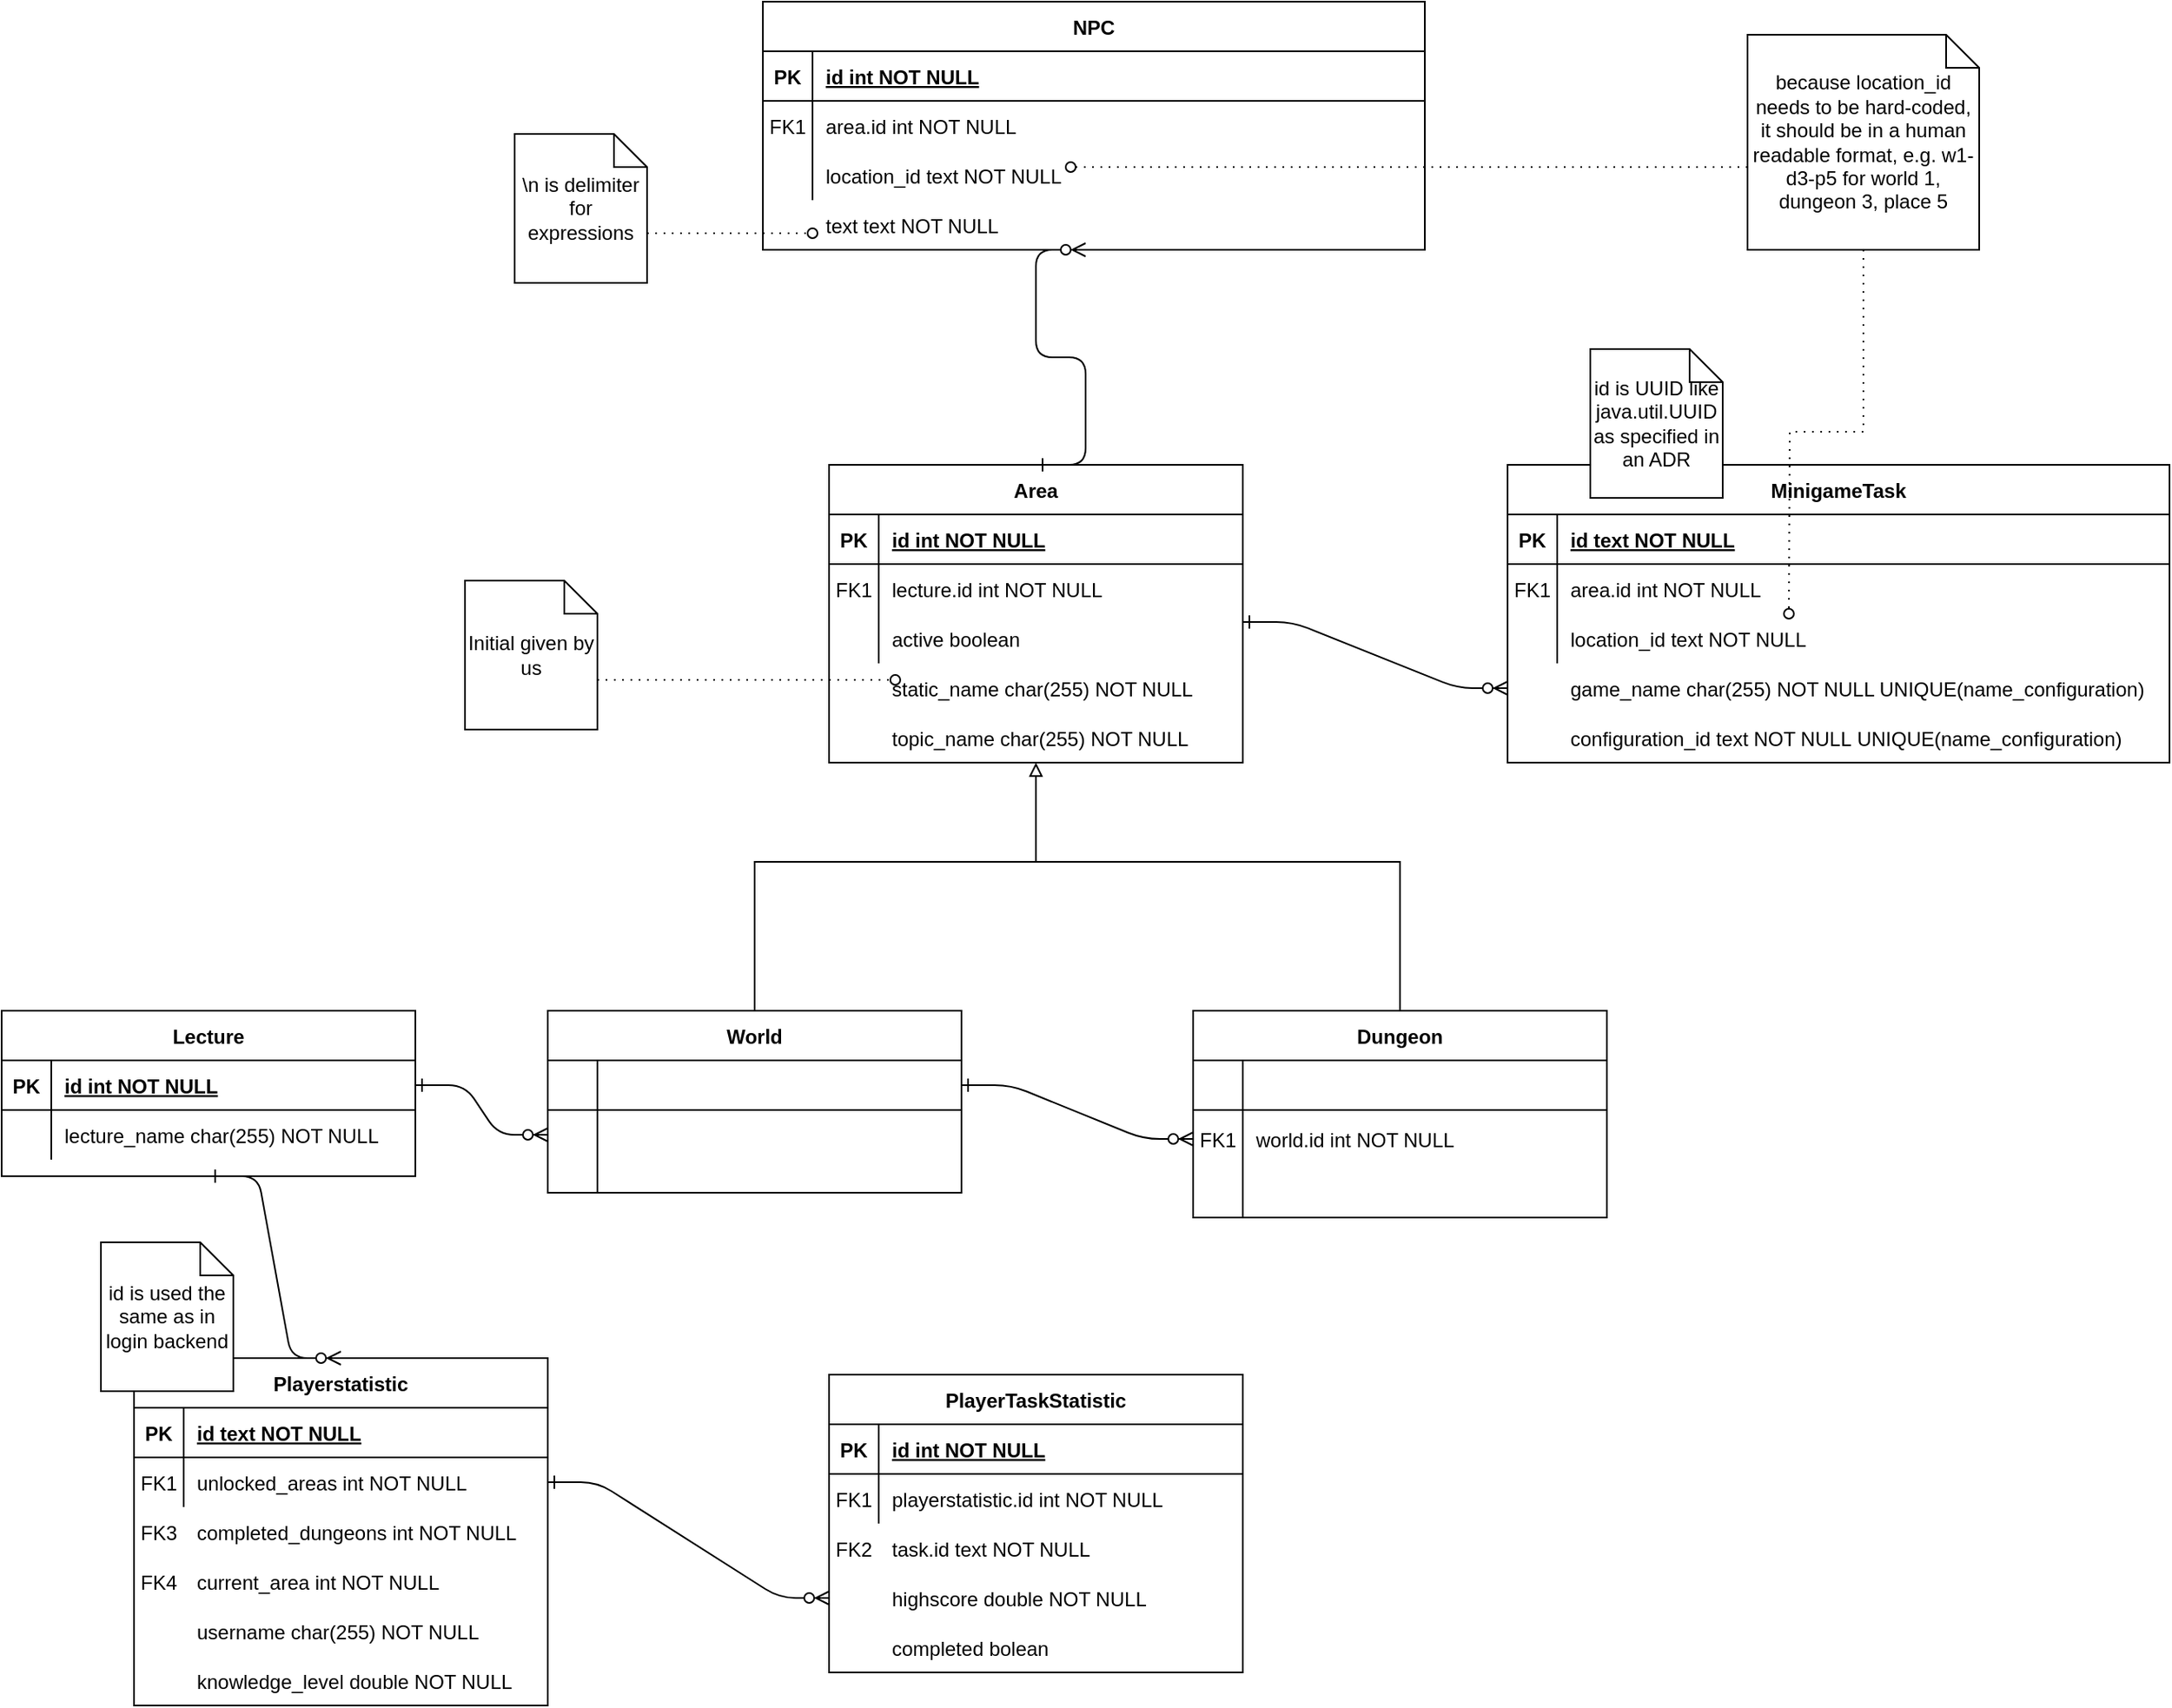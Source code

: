 <mxfile version="15.4.0" type="device"><diagram id="R2lEEEUBdFMjLlhIrx00" name="Page-1"><mxGraphModel dx="1586" dy="3296" grid="1" gridSize="10" guides="1" tooltips="1" connect="1" arrows="1" fold="1" page="1" pageScale="1" pageWidth="1654" pageHeight="2336" math="0" shadow="0" extFonts="Permanent Marker^https://fonts.googleapis.com/css?family=Permanent+Marker"><root><mxCell id="0"/><mxCell id="1" parent="0"/><mxCell id="C-vyLk0tnHw3VtMMgP7b-1" value="" style="edgeStyle=entityRelationEdgeStyle;endArrow=ERzeroToMany;startArrow=ERone;endFill=1;startFill=0;" parent="1" source="C-vyLk0tnHw3VtMMgP7b-24" target="C-vyLk0tnHw3VtMMgP7b-6" edge="1"><mxGeometry width="100" height="100" relative="1" as="geometry"><mxPoint x="340" y="720" as="sourcePoint"/><mxPoint x="440" y="620" as="targetPoint"/></mxGeometry></mxCell><mxCell id="C-vyLk0tnHw3VtMMgP7b-12" value="" style="edgeStyle=entityRelationEdgeStyle;endArrow=ERzeroToMany;startArrow=ERone;endFill=1;startFill=0;" parent="1" source="C-vyLk0tnHw3VtMMgP7b-3" target="C-vyLk0tnHw3VtMMgP7b-17" edge="1"><mxGeometry width="100" height="100" relative="1" as="geometry"><mxPoint x="400" y="180" as="sourcePoint"/><mxPoint x="460" y="205" as="targetPoint"/></mxGeometry></mxCell><mxCell id="C-vyLk0tnHw3VtMMgP7b-2" value="World" style="shape=table;startSize=30;container=1;collapsible=1;childLayout=tableLayout;fixedRows=1;rowLines=0;fontStyle=1;align=center;resizeLast=1;" parent="1" vertex="1"><mxGeometry x="450" y="120" width="250" height="110" as="geometry"/></mxCell><mxCell id="C-vyLk0tnHw3VtMMgP7b-3" value="" style="shape=partialRectangle;collapsible=0;dropTarget=0;pointerEvents=0;fillColor=none;points=[[0,0.5],[1,0.5]];portConstraint=eastwest;top=0;left=0;right=0;bottom=1;" parent="C-vyLk0tnHw3VtMMgP7b-2" vertex="1"><mxGeometry y="30" width="250" height="30" as="geometry"/></mxCell><mxCell id="C-vyLk0tnHw3VtMMgP7b-4" value="" style="shape=partialRectangle;overflow=hidden;connectable=0;fillColor=none;top=0;left=0;bottom=0;right=0;fontStyle=1;" parent="C-vyLk0tnHw3VtMMgP7b-3" vertex="1"><mxGeometry width="30" height="30" as="geometry"><mxRectangle width="30" height="30" as="alternateBounds"/></mxGeometry></mxCell><mxCell id="C-vyLk0tnHw3VtMMgP7b-5" value="" style="shape=partialRectangle;overflow=hidden;connectable=0;fillColor=none;top=0;left=0;bottom=0;right=0;align=left;spacingLeft=6;fontStyle=5;" parent="C-vyLk0tnHw3VtMMgP7b-3" vertex="1"><mxGeometry x="30" width="220" height="30" as="geometry"><mxRectangle width="220" height="30" as="alternateBounds"/></mxGeometry></mxCell><mxCell id="C-vyLk0tnHw3VtMMgP7b-6" value="" style="shape=partialRectangle;collapsible=0;dropTarget=0;pointerEvents=0;fillColor=none;points=[[0,0.5],[1,0.5]];portConstraint=eastwest;top=0;left=0;right=0;bottom=0;" parent="C-vyLk0tnHw3VtMMgP7b-2" vertex="1"><mxGeometry y="60" width="250" height="30" as="geometry"/></mxCell><mxCell id="C-vyLk0tnHw3VtMMgP7b-7" value="" style="shape=partialRectangle;overflow=hidden;connectable=0;fillColor=none;top=0;left=0;bottom=0;right=0;" parent="C-vyLk0tnHw3VtMMgP7b-6" vertex="1"><mxGeometry width="30" height="30" as="geometry"><mxRectangle width="30" height="30" as="alternateBounds"/></mxGeometry></mxCell><mxCell id="C-vyLk0tnHw3VtMMgP7b-8" value="" style="shape=partialRectangle;overflow=hidden;connectable=0;fillColor=none;top=0;left=0;bottom=0;right=0;align=left;spacingLeft=6;" parent="C-vyLk0tnHw3VtMMgP7b-6" vertex="1"><mxGeometry x="30" width="220" height="30" as="geometry"><mxRectangle width="220" height="30" as="alternateBounds"/></mxGeometry></mxCell><mxCell id="C-vyLk0tnHw3VtMMgP7b-9" value="" style="shape=partialRectangle;collapsible=0;dropTarget=0;pointerEvents=0;fillColor=none;points=[[0,0.5],[1,0.5]];portConstraint=eastwest;top=0;left=0;right=0;bottom=0;" parent="C-vyLk0tnHw3VtMMgP7b-2" vertex="1"><mxGeometry y="90" width="250" height="20" as="geometry"/></mxCell><mxCell id="C-vyLk0tnHw3VtMMgP7b-10" value="" style="shape=partialRectangle;overflow=hidden;connectable=0;fillColor=none;top=0;left=0;bottom=0;right=0;" parent="C-vyLk0tnHw3VtMMgP7b-9" vertex="1"><mxGeometry width="30" height="20" as="geometry"><mxRectangle width="30" height="20" as="alternateBounds"/></mxGeometry></mxCell><mxCell id="C-vyLk0tnHw3VtMMgP7b-11" value="" style="shape=partialRectangle;overflow=hidden;connectable=0;fillColor=none;top=0;left=0;bottom=0;right=0;align=left;spacingLeft=6;" parent="C-vyLk0tnHw3VtMMgP7b-9" vertex="1"><mxGeometry x="30" width="220" height="20" as="geometry"><mxRectangle width="220" height="20" as="alternateBounds"/></mxGeometry></mxCell><mxCell id="pqwRRfVXFk72cHDk8eGs-54" style="edgeStyle=orthogonalEdgeStyle;rounded=0;orthogonalLoop=1;jettySize=auto;html=1;startArrow=none;startFill=0;endArrow=none;endFill=0;" parent="1" source="C-vyLk0tnHw3VtMMgP7b-13" edge="1"><mxGeometry relative="1" as="geometry"><mxPoint x="740" y="30" as="targetPoint"/><Array as="points"><mxPoint x="965" y="30"/></Array></mxGeometry></mxCell><mxCell id="C-vyLk0tnHw3VtMMgP7b-13" value="Dungeon" style="shape=table;startSize=30;container=1;collapsible=1;childLayout=tableLayout;fixedRows=1;rowLines=0;fontStyle=1;align=center;resizeLast=1;" parent="1" vertex="1"><mxGeometry x="840" y="120" width="250" height="125" as="geometry"/></mxCell><mxCell id="C-vyLk0tnHw3VtMMgP7b-14" value="" style="shape=partialRectangle;collapsible=0;dropTarget=0;pointerEvents=0;fillColor=none;points=[[0,0.5],[1,0.5]];portConstraint=eastwest;top=0;left=0;right=0;bottom=1;" parent="C-vyLk0tnHw3VtMMgP7b-13" vertex="1"><mxGeometry y="30" width="250" height="30" as="geometry"/></mxCell><mxCell id="C-vyLk0tnHw3VtMMgP7b-15" value="" style="shape=partialRectangle;overflow=hidden;connectable=0;fillColor=none;top=0;left=0;bottom=0;right=0;fontStyle=1;" parent="C-vyLk0tnHw3VtMMgP7b-14" vertex="1"><mxGeometry width="30" height="30" as="geometry"><mxRectangle width="30" height="30" as="alternateBounds"/></mxGeometry></mxCell><mxCell id="C-vyLk0tnHw3VtMMgP7b-16" value="" style="shape=partialRectangle;overflow=hidden;connectable=0;fillColor=none;top=0;left=0;bottom=0;right=0;align=left;spacingLeft=6;fontStyle=5;" parent="C-vyLk0tnHw3VtMMgP7b-14" vertex="1"><mxGeometry x="30" width="220" height="30" as="geometry"><mxRectangle width="220" height="30" as="alternateBounds"/></mxGeometry></mxCell><mxCell id="C-vyLk0tnHw3VtMMgP7b-17" value="" style="shape=partialRectangle;collapsible=0;dropTarget=0;pointerEvents=0;fillColor=none;points=[[0,0.5],[1,0.5]];portConstraint=eastwest;top=0;left=0;right=0;bottom=0;" parent="C-vyLk0tnHw3VtMMgP7b-13" vertex="1"><mxGeometry y="60" width="250" height="35" as="geometry"/></mxCell><mxCell id="C-vyLk0tnHw3VtMMgP7b-18" value="FK1" style="shape=partialRectangle;overflow=hidden;connectable=0;fillColor=none;top=0;left=0;bottom=0;right=0;" parent="C-vyLk0tnHw3VtMMgP7b-17" vertex="1"><mxGeometry width="30" height="35" as="geometry"><mxRectangle width="30" height="35" as="alternateBounds"/></mxGeometry></mxCell><mxCell id="C-vyLk0tnHw3VtMMgP7b-19" value="world.id int NOT NULL" style="shape=partialRectangle;overflow=hidden;connectable=0;fillColor=none;top=0;left=0;bottom=0;right=0;align=left;spacingLeft=6;" parent="C-vyLk0tnHw3VtMMgP7b-17" vertex="1"><mxGeometry x="30" width="220" height="35" as="geometry"><mxRectangle width="220" height="35" as="alternateBounds"/></mxGeometry></mxCell><mxCell id="C-vyLk0tnHw3VtMMgP7b-20" value="" style="shape=partialRectangle;collapsible=0;dropTarget=0;pointerEvents=0;fillColor=none;points=[[0,0.5],[1,0.5]];portConstraint=eastwest;top=0;left=0;right=0;bottom=0;" parent="C-vyLk0tnHw3VtMMgP7b-13" vertex="1"><mxGeometry y="95" width="250" height="30" as="geometry"/></mxCell><mxCell id="C-vyLk0tnHw3VtMMgP7b-21" value="" style="shape=partialRectangle;overflow=hidden;connectable=0;fillColor=none;top=0;left=0;bottom=0;right=0;" parent="C-vyLk0tnHw3VtMMgP7b-20" vertex="1"><mxGeometry width="30" height="30" as="geometry"><mxRectangle width="30" height="30" as="alternateBounds"/></mxGeometry></mxCell><mxCell id="C-vyLk0tnHw3VtMMgP7b-22" value="" style="shape=partialRectangle;overflow=hidden;connectable=0;fillColor=none;top=0;left=0;bottom=0;right=0;align=left;spacingLeft=6;" parent="C-vyLk0tnHw3VtMMgP7b-20" vertex="1"><mxGeometry x="30" width="220" height="30" as="geometry"><mxRectangle width="220" height="30" as="alternateBounds"/></mxGeometry></mxCell><mxCell id="C-vyLk0tnHw3VtMMgP7b-23" value="Lecture" style="shape=table;startSize=30;container=1;collapsible=1;childLayout=tableLayout;fixedRows=1;rowLines=0;fontStyle=1;align=center;resizeLast=1;" parent="1" vertex="1"><mxGeometry x="120" y="120" width="250" height="100" as="geometry"/></mxCell><mxCell id="C-vyLk0tnHw3VtMMgP7b-24" value="" style="shape=partialRectangle;collapsible=0;dropTarget=0;pointerEvents=0;fillColor=none;points=[[0,0.5],[1,0.5]];portConstraint=eastwest;top=0;left=0;right=0;bottom=1;" parent="C-vyLk0tnHw3VtMMgP7b-23" vertex="1"><mxGeometry y="30" width="250" height="30" as="geometry"/></mxCell><mxCell id="C-vyLk0tnHw3VtMMgP7b-25" value="PK" style="shape=partialRectangle;overflow=hidden;connectable=0;fillColor=none;top=0;left=0;bottom=0;right=0;fontStyle=1;" parent="C-vyLk0tnHw3VtMMgP7b-24" vertex="1"><mxGeometry width="30" height="30" as="geometry"/></mxCell><mxCell id="C-vyLk0tnHw3VtMMgP7b-26" value="id int NOT NULL " style="shape=partialRectangle;overflow=hidden;connectable=0;fillColor=none;top=0;left=0;bottom=0;right=0;align=left;spacingLeft=6;fontStyle=5;" parent="C-vyLk0tnHw3VtMMgP7b-24" vertex="1"><mxGeometry x="30" width="220" height="30" as="geometry"/></mxCell><mxCell id="C-vyLk0tnHw3VtMMgP7b-27" value="" style="shape=partialRectangle;collapsible=0;dropTarget=0;pointerEvents=0;fillColor=none;points=[[0,0.5],[1,0.5]];portConstraint=eastwest;top=0;left=0;right=0;bottom=0;" parent="C-vyLk0tnHw3VtMMgP7b-23" vertex="1"><mxGeometry y="60" width="250" height="30" as="geometry"/></mxCell><mxCell id="C-vyLk0tnHw3VtMMgP7b-28" value="" style="shape=partialRectangle;overflow=hidden;connectable=0;fillColor=none;top=0;left=0;bottom=0;right=0;" parent="C-vyLk0tnHw3VtMMgP7b-27" vertex="1"><mxGeometry width="30" height="30" as="geometry"/></mxCell><mxCell id="C-vyLk0tnHw3VtMMgP7b-29" value="lecture_name char(255) NOT NULL" style="shape=partialRectangle;overflow=hidden;connectable=0;fillColor=none;top=0;left=0;bottom=0;right=0;align=left;spacingLeft=6;" parent="C-vyLk0tnHw3VtMMgP7b-27" vertex="1"><mxGeometry x="30" width="220" height="30" as="geometry"/></mxCell><mxCell id="pqwRRfVXFk72cHDk8eGs-65" style="edgeStyle=orthogonalEdgeStyle;rounded=0;orthogonalLoop=1;jettySize=auto;html=1;startArrow=none;startFill=0;endArrow=oval;endFill=0;dashed=1;dashPattern=1 4;" parent="1" source="pqwRRfVXFk72cHDk8eGs-3" edge="1"><mxGeometry relative="1" as="geometry"><mxPoint x="660" y="-80" as="targetPoint"/><Array as="points"><mxPoint x="530" y="-80"/><mxPoint x="530" y="-80"/></Array></mxGeometry></mxCell><mxCell id="pqwRRfVXFk72cHDk8eGs-3" value="Initial given by us" style="shape=note;size=20;whiteSpace=wrap;html=1;" parent="1" vertex="1"><mxGeometry x="400" y="-140" width="80" height="90" as="geometry"/></mxCell><mxCell id="pqwRRfVXFk72cHDk8eGs-53" style="edgeStyle=orthogonalEdgeStyle;rounded=0;orthogonalLoop=1;jettySize=auto;html=1;entryX=0.5;entryY=0;entryDx=0;entryDy=0;endArrow=none;endFill=0;startArrow=block;startFill=0;" parent="1" source="pqwRRfVXFk72cHDk8eGs-41" target="C-vyLk0tnHw3VtMMgP7b-2" edge="1"><mxGeometry relative="1" as="geometry"><Array as="points"><mxPoint x="745" y="30"/><mxPoint x="575" y="30"/></Array></mxGeometry></mxCell><mxCell id="pqwRRfVXFk72cHDk8eGs-41" value="Area" style="shape=table;startSize=30;container=1;collapsible=1;childLayout=tableLayout;fixedRows=1;rowLines=0;fontStyle=1;align=center;resizeLast=1;" parent="1" vertex="1"><mxGeometry x="620" y="-210" width="250" height="180" as="geometry"/></mxCell><mxCell id="pqwRRfVXFk72cHDk8eGs-42" value="" style="shape=partialRectangle;collapsible=0;dropTarget=0;pointerEvents=0;fillColor=none;points=[[0,0.5],[1,0.5]];portConstraint=eastwest;top=0;left=0;right=0;bottom=1;" parent="pqwRRfVXFk72cHDk8eGs-41" vertex="1"><mxGeometry y="30" width="250" height="30" as="geometry"/></mxCell><mxCell id="pqwRRfVXFk72cHDk8eGs-43" value="PK" style="shape=partialRectangle;overflow=hidden;connectable=0;fillColor=none;top=0;left=0;bottom=0;right=0;fontStyle=1;" parent="pqwRRfVXFk72cHDk8eGs-42" vertex="1"><mxGeometry width="30" height="30" as="geometry"><mxRectangle width="30" height="30" as="alternateBounds"/></mxGeometry></mxCell><mxCell id="pqwRRfVXFk72cHDk8eGs-44" value="id int NOT NULL " style="shape=partialRectangle;overflow=hidden;connectable=0;fillColor=none;top=0;left=0;bottom=0;right=0;align=left;spacingLeft=6;fontStyle=5;" parent="pqwRRfVXFk72cHDk8eGs-42" vertex="1"><mxGeometry x="30" width="220" height="30" as="geometry"><mxRectangle width="220" height="30" as="alternateBounds"/></mxGeometry></mxCell><mxCell id="pqwRRfVXFk72cHDk8eGs-45" value="" style="shape=partialRectangle;collapsible=0;dropTarget=0;pointerEvents=0;fillColor=none;points=[[0,0.5],[1,0.5]];portConstraint=eastwest;top=0;left=0;right=0;bottom=0;" parent="pqwRRfVXFk72cHDk8eGs-41" vertex="1"><mxGeometry y="60" width="250" height="30" as="geometry"/></mxCell><mxCell id="pqwRRfVXFk72cHDk8eGs-46" value="FK1" style="shape=partialRectangle;overflow=hidden;connectable=0;fillColor=none;top=0;left=0;bottom=0;right=0;" parent="pqwRRfVXFk72cHDk8eGs-45" vertex="1"><mxGeometry width="30" height="30" as="geometry"><mxRectangle width="30" height="30" as="alternateBounds"/></mxGeometry></mxCell><mxCell id="pqwRRfVXFk72cHDk8eGs-47" value="lecture.id int NOT NULL" style="shape=partialRectangle;overflow=hidden;connectable=0;fillColor=none;top=0;left=0;bottom=0;right=0;align=left;spacingLeft=6;" parent="pqwRRfVXFk72cHDk8eGs-45" vertex="1"><mxGeometry x="30" width="220" height="30" as="geometry"><mxRectangle width="220" height="30" as="alternateBounds"/></mxGeometry></mxCell><mxCell id="pqwRRfVXFk72cHDk8eGs-48" value="" style="shape=partialRectangle;collapsible=0;dropTarget=0;pointerEvents=0;fillColor=none;points=[[0,0.5],[1,0.5]];portConstraint=eastwest;top=0;left=0;right=0;bottom=0;" parent="pqwRRfVXFk72cHDk8eGs-41" vertex="1"><mxGeometry y="90" width="250" height="30" as="geometry"/></mxCell><mxCell id="pqwRRfVXFk72cHDk8eGs-49" value="" style="shape=partialRectangle;overflow=hidden;connectable=0;fillColor=none;top=0;left=0;bottom=0;right=0;" parent="pqwRRfVXFk72cHDk8eGs-48" vertex="1"><mxGeometry width="30" height="30" as="geometry"><mxRectangle width="30" height="30" as="alternateBounds"/></mxGeometry></mxCell><mxCell id="pqwRRfVXFk72cHDk8eGs-50" value="active boolean" style="shape=partialRectangle;overflow=hidden;connectable=0;fillColor=none;top=0;left=0;bottom=0;right=0;align=left;spacingLeft=6;" parent="pqwRRfVXFk72cHDk8eGs-48" vertex="1"><mxGeometry x="30" width="220" height="30" as="geometry"><mxRectangle width="220" height="30" as="alternateBounds"/></mxGeometry></mxCell><mxCell id="pqwRRfVXFk72cHDk8eGs-51" value="static_name char(255) NOT NULL" style="shape=partialRectangle;overflow=hidden;connectable=0;fillColor=none;top=0;left=0;bottom=0;right=0;align=left;spacingLeft=6;" parent="1" vertex="1"><mxGeometry x="650" y="-90" width="220" height="30" as="geometry"/></mxCell><mxCell id="pqwRRfVXFk72cHDk8eGs-52" value="topic_name char(255) NOT NULL" style="shape=partialRectangle;overflow=hidden;connectable=0;fillColor=none;top=0;left=0;bottom=0;right=0;align=left;spacingLeft=6;" parent="1" vertex="1"><mxGeometry x="650" y="-60" width="220" height="30" as="geometry"/></mxCell><mxCell id="pqwRRfVXFk72cHDk8eGs-55" value="MinigameTask" style="shape=table;startSize=30;container=1;collapsible=1;childLayout=tableLayout;fixedRows=1;rowLines=0;fontStyle=1;align=center;resizeLast=1;" parent="1" vertex="1"><mxGeometry x="1030" y="-210" width="400" height="180" as="geometry"/></mxCell><mxCell id="pqwRRfVXFk72cHDk8eGs-56" value="" style="shape=partialRectangle;collapsible=0;dropTarget=0;pointerEvents=0;fillColor=none;points=[[0,0.5],[1,0.5]];portConstraint=eastwest;top=0;left=0;right=0;bottom=1;" parent="pqwRRfVXFk72cHDk8eGs-55" vertex="1"><mxGeometry y="30" width="400" height="30" as="geometry"/></mxCell><mxCell id="pqwRRfVXFk72cHDk8eGs-57" value="PK" style="shape=partialRectangle;overflow=hidden;connectable=0;fillColor=none;top=0;left=0;bottom=0;right=0;fontStyle=1;" parent="pqwRRfVXFk72cHDk8eGs-56" vertex="1"><mxGeometry width="30" height="30" as="geometry"><mxRectangle width="30" height="30" as="alternateBounds"/></mxGeometry></mxCell><mxCell id="pqwRRfVXFk72cHDk8eGs-58" value="id text NOT NULL " style="shape=partialRectangle;overflow=hidden;connectable=0;fillColor=none;top=0;left=0;bottom=0;right=0;align=left;spacingLeft=6;fontStyle=5;" parent="pqwRRfVXFk72cHDk8eGs-56" vertex="1"><mxGeometry x="30" width="370" height="30" as="geometry"><mxRectangle width="370" height="30" as="alternateBounds"/></mxGeometry></mxCell><mxCell id="pqwRRfVXFk72cHDk8eGs-59" value="" style="shape=partialRectangle;collapsible=0;dropTarget=0;pointerEvents=0;fillColor=none;points=[[0,0.5],[1,0.5]];portConstraint=eastwest;top=0;left=0;right=0;bottom=0;" parent="pqwRRfVXFk72cHDk8eGs-55" vertex="1"><mxGeometry y="60" width="400" height="30" as="geometry"/></mxCell><mxCell id="pqwRRfVXFk72cHDk8eGs-60" value="FK1" style="shape=partialRectangle;overflow=hidden;connectable=0;fillColor=none;top=0;left=0;bottom=0;right=0;" parent="pqwRRfVXFk72cHDk8eGs-59" vertex="1"><mxGeometry width="30" height="30" as="geometry"><mxRectangle width="30" height="30" as="alternateBounds"/></mxGeometry></mxCell><mxCell id="pqwRRfVXFk72cHDk8eGs-61" value="area.id int NOT NULL" style="shape=partialRectangle;overflow=hidden;connectable=0;fillColor=none;top=0;left=0;bottom=0;right=0;align=left;spacingLeft=6;" parent="pqwRRfVXFk72cHDk8eGs-59" vertex="1"><mxGeometry x="30" width="370" height="30" as="geometry"><mxRectangle width="370" height="30" as="alternateBounds"/></mxGeometry></mxCell><mxCell id="pqwRRfVXFk72cHDk8eGs-62" value="" style="shape=partialRectangle;collapsible=0;dropTarget=0;pointerEvents=0;fillColor=none;points=[[0,0.5],[1,0.5]];portConstraint=eastwest;top=0;left=0;right=0;bottom=0;" parent="pqwRRfVXFk72cHDk8eGs-55" vertex="1"><mxGeometry y="90" width="400" height="30" as="geometry"/></mxCell><mxCell id="pqwRRfVXFk72cHDk8eGs-63" value="" style="shape=partialRectangle;overflow=hidden;connectable=0;fillColor=none;top=0;left=0;bottom=0;right=0;" parent="pqwRRfVXFk72cHDk8eGs-62" vertex="1"><mxGeometry width="30" height="30" as="geometry"><mxRectangle width="30" height="30" as="alternateBounds"/></mxGeometry></mxCell><mxCell id="pqwRRfVXFk72cHDk8eGs-64" value="location_id text NOT NULL" style="shape=partialRectangle;overflow=hidden;connectable=0;fillColor=none;top=0;left=0;bottom=0;right=0;align=left;spacingLeft=6;" parent="pqwRRfVXFk72cHDk8eGs-62" vertex="1"><mxGeometry x="30" width="370" height="30" as="geometry"><mxRectangle width="370" height="30" as="alternateBounds"/></mxGeometry></mxCell><mxCell id="pqwRRfVXFk72cHDk8eGs-66" value="configuration_id text NOT NULL UNIQUE(name_configuration)" style="shape=partialRectangle;overflow=hidden;connectable=0;fillColor=none;top=0;left=0;bottom=0;right=0;align=left;spacingLeft=6;" parent="1" vertex="1"><mxGeometry x="1060" y="-60" width="360" height="30" as="geometry"><mxRectangle width="220" height="30" as="alternateBounds"/></mxGeometry></mxCell><mxCell id="pqwRRfVXFk72cHDk8eGs-67" value="" style="edgeStyle=entityRelationEdgeStyle;endArrow=ERzeroToMany;startArrow=ERone;endFill=1;startFill=0;entryX=0;entryY=0.75;entryDx=0;entryDy=0;" parent="1" target="pqwRRfVXFk72cHDk8eGs-55" edge="1"><mxGeometry width="100" height="100" relative="1" as="geometry"><mxPoint x="870" y="-115" as="sourcePoint"/><mxPoint x="1010" y="-90" as="targetPoint"/></mxGeometry></mxCell><mxCell id="pqwRRfVXFk72cHDk8eGs-68" value="Playerstatistic" style="shape=table;startSize=30;container=1;collapsible=1;childLayout=tableLayout;fixedRows=1;rowLines=0;fontStyle=1;align=center;resizeLast=1;" parent="1" vertex="1"><mxGeometry x="200" y="330" width="250" height="210" as="geometry"/></mxCell><mxCell id="pqwRRfVXFk72cHDk8eGs-69" value="" style="shape=partialRectangle;collapsible=0;dropTarget=0;pointerEvents=0;fillColor=none;points=[[0,0.5],[1,0.5]];portConstraint=eastwest;top=0;left=0;right=0;bottom=1;" parent="pqwRRfVXFk72cHDk8eGs-68" vertex="1"><mxGeometry y="30" width="250" height="30" as="geometry"/></mxCell><mxCell id="pqwRRfVXFk72cHDk8eGs-70" value="PK" style="shape=partialRectangle;overflow=hidden;connectable=0;fillColor=none;top=0;left=0;bottom=0;right=0;fontStyle=1;" parent="pqwRRfVXFk72cHDk8eGs-69" vertex="1"><mxGeometry width="30" height="30" as="geometry"><mxRectangle width="30" height="30" as="alternateBounds"/></mxGeometry></mxCell><mxCell id="pqwRRfVXFk72cHDk8eGs-71" value="id text NOT NULL " style="shape=partialRectangle;overflow=hidden;connectable=0;fillColor=none;top=0;left=0;bottom=0;right=0;align=left;spacingLeft=6;fontStyle=5;" parent="pqwRRfVXFk72cHDk8eGs-69" vertex="1"><mxGeometry x="30" width="220" height="30" as="geometry"><mxRectangle width="220" height="30" as="alternateBounds"/></mxGeometry></mxCell><mxCell id="pqwRRfVXFk72cHDk8eGs-72" value="" style="shape=partialRectangle;collapsible=0;dropTarget=0;pointerEvents=0;fillColor=none;points=[[0,0.5],[1,0.5]];portConstraint=eastwest;top=0;left=0;right=0;bottom=0;" parent="pqwRRfVXFk72cHDk8eGs-68" vertex="1"><mxGeometry y="60" width="250" height="30" as="geometry"/></mxCell><mxCell id="pqwRRfVXFk72cHDk8eGs-73" value="FK1" style="shape=partialRectangle;overflow=hidden;connectable=0;fillColor=none;top=0;left=0;bottom=0;right=0;" parent="pqwRRfVXFk72cHDk8eGs-72" vertex="1"><mxGeometry width="30" height="30" as="geometry"><mxRectangle width="30" height="30" as="alternateBounds"/></mxGeometry></mxCell><mxCell id="pqwRRfVXFk72cHDk8eGs-74" value="unlocked_areas int NOT NULL" style="shape=partialRectangle;overflow=hidden;connectable=0;fillColor=none;top=0;left=0;bottom=0;right=0;align=left;spacingLeft=6;" parent="pqwRRfVXFk72cHDk8eGs-72" vertex="1"><mxGeometry x="30" width="220" height="30" as="geometry"><mxRectangle width="220" height="30" as="alternateBounds"/></mxGeometry></mxCell><mxCell id="pqwRRfVXFk72cHDk8eGs-82" value="username char(255) NOT NULL" style="shape=partialRectangle;overflow=hidden;connectable=0;fillColor=none;top=0;left=0;bottom=0;right=0;align=left;spacingLeft=6;" parent="1" vertex="1"><mxGeometry x="230" y="480" width="220" height="30" as="geometry"><mxRectangle width="220" height="30" as="alternateBounds"/></mxGeometry></mxCell><mxCell id="pqwRRfVXFk72cHDk8eGs-87" value="" style="shape=partialRectangle;collapsible=0;dropTarget=0;pointerEvents=0;fillColor=none;points=[[0,0.5],[1,0.5]];portConstraint=eastwest;top=0;left=0;right=0;bottom=0;" parent="1" vertex="1"><mxGeometry x="200" y="420" width="250" height="30" as="geometry"/></mxCell><mxCell id="pqwRRfVXFk72cHDk8eGs-88" value="FK3" style="shape=partialRectangle;overflow=hidden;connectable=0;fillColor=none;top=0;left=0;bottom=0;right=0;" parent="pqwRRfVXFk72cHDk8eGs-87" vertex="1"><mxGeometry width="30" height="30" as="geometry"><mxRectangle width="30" height="30" as="alternateBounds"/></mxGeometry></mxCell><mxCell id="pqwRRfVXFk72cHDk8eGs-89" value="completed_dungeons int NOT NULL" style="shape=partialRectangle;overflow=hidden;connectable=0;fillColor=none;top=0;left=0;bottom=0;right=0;align=left;spacingLeft=6;" parent="pqwRRfVXFk72cHDk8eGs-87" vertex="1"><mxGeometry x="30" width="220" height="30" as="geometry"><mxRectangle width="220" height="30" as="alternateBounds"/></mxGeometry></mxCell><mxCell id="pqwRRfVXFk72cHDk8eGs-90" value="" style="shape=partialRectangle;collapsible=0;dropTarget=0;pointerEvents=0;fillColor=none;points=[[0,0.5],[1,0.5]];portConstraint=eastwest;top=0;left=0;right=0;bottom=0;" parent="1" vertex="1"><mxGeometry x="200" y="450" width="250" height="30" as="geometry"/></mxCell><mxCell id="pqwRRfVXFk72cHDk8eGs-91" value="FK4" style="shape=partialRectangle;overflow=hidden;connectable=0;fillColor=none;top=0;left=0;bottom=0;right=0;" parent="pqwRRfVXFk72cHDk8eGs-90" vertex="1"><mxGeometry width="30" height="30" as="geometry"><mxRectangle width="30" height="30" as="alternateBounds"/></mxGeometry></mxCell><mxCell id="pqwRRfVXFk72cHDk8eGs-92" value="current_area int NOT NULL" style="shape=partialRectangle;overflow=hidden;connectable=0;fillColor=none;top=0;left=0;bottom=0;right=0;align=left;spacingLeft=6;" parent="pqwRRfVXFk72cHDk8eGs-90" vertex="1"><mxGeometry x="30" width="220" height="30" as="geometry"><mxRectangle width="220" height="30" as="alternateBounds"/></mxGeometry></mxCell><mxCell id="pqwRRfVXFk72cHDk8eGs-93" value="knowledge_level double NOT NULL" style="shape=partialRectangle;overflow=hidden;connectable=0;fillColor=none;top=0;left=0;bottom=0;right=0;align=left;spacingLeft=6;" parent="1" vertex="1"><mxGeometry x="230" y="510" width="220" height="30" as="geometry"><mxRectangle width="220" height="30" as="alternateBounds"/></mxGeometry></mxCell><mxCell id="pqwRRfVXFk72cHDk8eGs-94" value="" style="edgeStyle=entityRelationEdgeStyle;endArrow=ERzeroToMany;startArrow=ERone;endFill=1;startFill=0;exitX=0.5;exitY=1;exitDx=0;exitDy=0;entryX=0.5;entryY=0;entryDx=0;entryDy=0;" parent="1" source="C-vyLk0tnHw3VtMMgP7b-23" target="pqwRRfVXFk72cHDk8eGs-68" edge="1"><mxGeometry width="100" height="100" relative="1" as="geometry"><mxPoint x="270" y="245" as="sourcePoint"/><mxPoint x="350" y="275" as="targetPoint"/></mxGeometry></mxCell><mxCell id="pqwRRfVXFk72cHDk8eGs-96" value="NPC" style="shape=table;startSize=30;container=1;collapsible=1;childLayout=tableLayout;fixedRows=1;rowLines=0;fontStyle=1;align=center;resizeLast=1;" parent="1" vertex="1"><mxGeometry x="580" y="-490" width="400" height="150" as="geometry"/></mxCell><mxCell id="pqwRRfVXFk72cHDk8eGs-97" value="" style="shape=partialRectangle;collapsible=0;dropTarget=0;pointerEvents=0;fillColor=none;points=[[0,0.5],[1,0.5]];portConstraint=eastwest;top=0;left=0;right=0;bottom=1;" parent="pqwRRfVXFk72cHDk8eGs-96" vertex="1"><mxGeometry y="30" width="400" height="30" as="geometry"/></mxCell><mxCell id="pqwRRfVXFk72cHDk8eGs-98" value="PK" style="shape=partialRectangle;overflow=hidden;connectable=0;fillColor=none;top=0;left=0;bottom=0;right=0;fontStyle=1;" parent="pqwRRfVXFk72cHDk8eGs-97" vertex="1"><mxGeometry width="30" height="30" as="geometry"><mxRectangle width="30" height="30" as="alternateBounds"/></mxGeometry></mxCell><mxCell id="pqwRRfVXFk72cHDk8eGs-99" value="id int NOT NULL " style="shape=partialRectangle;overflow=hidden;connectable=0;fillColor=none;top=0;left=0;bottom=0;right=0;align=left;spacingLeft=6;fontStyle=5;" parent="pqwRRfVXFk72cHDk8eGs-97" vertex="1"><mxGeometry x="30" width="370" height="30" as="geometry"><mxRectangle width="370" height="30" as="alternateBounds"/></mxGeometry></mxCell><mxCell id="pqwRRfVXFk72cHDk8eGs-100" value="" style="shape=partialRectangle;collapsible=0;dropTarget=0;pointerEvents=0;fillColor=none;points=[[0,0.5],[1,0.5]];portConstraint=eastwest;top=0;left=0;right=0;bottom=0;" parent="pqwRRfVXFk72cHDk8eGs-96" vertex="1"><mxGeometry y="60" width="400" height="30" as="geometry"/></mxCell><mxCell id="pqwRRfVXFk72cHDk8eGs-101" value="FK1" style="shape=partialRectangle;overflow=hidden;connectable=0;fillColor=none;top=0;left=0;bottom=0;right=0;" parent="pqwRRfVXFk72cHDk8eGs-100" vertex="1"><mxGeometry width="30" height="30" as="geometry"><mxRectangle width="30" height="30" as="alternateBounds"/></mxGeometry></mxCell><mxCell id="pqwRRfVXFk72cHDk8eGs-102" value="area.id int NOT NULL" style="shape=partialRectangle;overflow=hidden;connectable=0;fillColor=none;top=0;left=0;bottom=0;right=0;align=left;spacingLeft=6;" parent="pqwRRfVXFk72cHDk8eGs-100" vertex="1"><mxGeometry x="30" width="370" height="30" as="geometry"><mxRectangle width="370" height="30" as="alternateBounds"/></mxGeometry></mxCell><mxCell id="pqwRRfVXFk72cHDk8eGs-103" value="" style="shape=partialRectangle;collapsible=0;dropTarget=0;pointerEvents=0;fillColor=none;points=[[0,0.5],[1,0.5]];portConstraint=eastwest;top=0;left=0;right=0;bottom=0;" parent="pqwRRfVXFk72cHDk8eGs-96" vertex="1"><mxGeometry y="90" width="400" height="30" as="geometry"/></mxCell><mxCell id="pqwRRfVXFk72cHDk8eGs-104" value="" style="shape=partialRectangle;overflow=hidden;connectable=0;fillColor=none;top=0;left=0;bottom=0;right=0;" parent="pqwRRfVXFk72cHDk8eGs-103" vertex="1"><mxGeometry width="30" height="30" as="geometry"><mxRectangle width="30" height="30" as="alternateBounds"/></mxGeometry></mxCell><mxCell id="pqwRRfVXFk72cHDk8eGs-105" value="location_id text NOT NULL" style="shape=partialRectangle;overflow=hidden;connectable=0;fillColor=none;top=0;left=0;bottom=0;right=0;align=left;spacingLeft=6;" parent="pqwRRfVXFk72cHDk8eGs-103" vertex="1"><mxGeometry x="30" width="370" height="30" as="geometry"><mxRectangle width="370" height="30" as="alternateBounds"/></mxGeometry></mxCell><mxCell id="pqwRRfVXFk72cHDk8eGs-107" value="text text NOT NULL" style="shape=partialRectangle;overflow=hidden;connectable=0;fillColor=none;top=0;left=0;bottom=0;right=0;align=left;spacingLeft=6;" parent="1" vertex="1"><mxGeometry x="610" y="-370" width="370" height="30" as="geometry"><mxRectangle width="370" height="30" as="alternateBounds"/></mxGeometry></mxCell><mxCell id="pqwRRfVXFk72cHDk8eGs-119" value="game_name char(255) NOT NULL UNIQUE(name_configuration)" style="shape=partialRectangle;overflow=hidden;connectable=0;fillColor=none;top=0;left=0;bottom=0;right=0;align=left;spacingLeft=6;" parent="1" vertex="1"><mxGeometry x="1060" y="-90" width="370" height="30" as="geometry"><mxRectangle width="370" height="30" as="alternateBounds"/></mxGeometry></mxCell><mxCell id="pqwRRfVXFk72cHDk8eGs-120" value="" style="edgeStyle=entityRelationEdgeStyle;endArrow=ERzeroToMany;startArrow=ERone;endFill=1;startFill=0;exitX=0.5;exitY=0;exitDx=0;exitDy=0;" parent="1" source="pqwRRfVXFk72cHDk8eGs-41" edge="1"><mxGeometry width="100" height="100" relative="1" as="geometry"><mxPoint x="730" y="-300" as="sourcePoint"/><mxPoint x="775" y="-340" as="targetPoint"/></mxGeometry></mxCell><mxCell id="pqwRRfVXFk72cHDk8eGs-121" style="edgeStyle=orthogonalEdgeStyle;rounded=0;orthogonalLoop=1;jettySize=auto;html=1;startArrow=none;startFill=0;endArrow=oval;endFill=0;dashed=1;dashPattern=1 4;" parent="1" source="pqwRRfVXFk72cHDk8eGs-122" edge="1"><mxGeometry relative="1" as="geometry"><mxPoint x="610" y="-350" as="targetPoint"/><Array as="points"><mxPoint x="480" y="-350"/><mxPoint x="480" y="-350"/></Array></mxGeometry></mxCell><mxCell id="pqwRRfVXFk72cHDk8eGs-122" value="\n is delimiter for expressions" style="shape=note;size=20;whiteSpace=wrap;html=1;" parent="1" vertex="1"><mxGeometry x="430" y="-410" width="80" height="90" as="geometry"/></mxCell><mxCell id="ik_LgozcWDtF6Ke-YpjQ-1" value="PlayerTaskStatistic" style="shape=table;startSize=30;container=1;collapsible=1;childLayout=tableLayout;fixedRows=1;rowLines=0;fontStyle=1;align=center;resizeLast=1;" vertex="1" parent="1"><mxGeometry x="620" y="340" width="250" height="180" as="geometry"/></mxCell><mxCell id="ik_LgozcWDtF6Ke-YpjQ-2" value="" style="shape=partialRectangle;collapsible=0;dropTarget=0;pointerEvents=0;fillColor=none;points=[[0,0.5],[1,0.5]];portConstraint=eastwest;top=0;left=0;right=0;bottom=1;" vertex="1" parent="ik_LgozcWDtF6Ke-YpjQ-1"><mxGeometry y="30" width="250" height="30" as="geometry"/></mxCell><mxCell id="ik_LgozcWDtF6Ke-YpjQ-3" value="PK" style="shape=partialRectangle;overflow=hidden;connectable=0;fillColor=none;top=0;left=0;bottom=0;right=0;fontStyle=1;" vertex="1" parent="ik_LgozcWDtF6Ke-YpjQ-2"><mxGeometry width="30" height="30" as="geometry"><mxRectangle width="30" height="30" as="alternateBounds"/></mxGeometry></mxCell><mxCell id="ik_LgozcWDtF6Ke-YpjQ-4" value="id int NOT NULL " style="shape=partialRectangle;overflow=hidden;connectable=0;fillColor=none;top=0;left=0;bottom=0;right=0;align=left;spacingLeft=6;fontStyle=5;" vertex="1" parent="ik_LgozcWDtF6Ke-YpjQ-2"><mxGeometry x="30" width="220" height="30" as="geometry"><mxRectangle width="220" height="30" as="alternateBounds"/></mxGeometry></mxCell><mxCell id="ik_LgozcWDtF6Ke-YpjQ-5" value="" style="shape=partialRectangle;collapsible=0;dropTarget=0;pointerEvents=0;fillColor=none;points=[[0,0.5],[1,0.5]];portConstraint=eastwest;top=0;left=0;right=0;bottom=0;" vertex="1" parent="ik_LgozcWDtF6Ke-YpjQ-1"><mxGeometry y="60" width="250" height="30" as="geometry"/></mxCell><mxCell id="ik_LgozcWDtF6Ke-YpjQ-6" value="FK1" style="shape=partialRectangle;overflow=hidden;connectable=0;fillColor=none;top=0;left=0;bottom=0;right=0;" vertex="1" parent="ik_LgozcWDtF6Ke-YpjQ-5"><mxGeometry width="30" height="30" as="geometry"><mxRectangle width="30" height="30" as="alternateBounds"/></mxGeometry></mxCell><mxCell id="ik_LgozcWDtF6Ke-YpjQ-7" value="playerstatistic.id int NOT NULL" style="shape=partialRectangle;overflow=hidden;connectable=0;fillColor=none;top=0;left=0;bottom=0;right=0;align=left;spacingLeft=6;" vertex="1" parent="ik_LgozcWDtF6Ke-YpjQ-5"><mxGeometry x="30" width="220" height="30" as="geometry"><mxRectangle width="220" height="30" as="alternateBounds"/></mxGeometry></mxCell><mxCell id="ik_LgozcWDtF6Ke-YpjQ-8" value="task.id text NOT NULL" style="shape=partialRectangle;overflow=hidden;connectable=0;fillColor=none;top=0;left=0;bottom=0;right=0;align=left;spacingLeft=6;" vertex="1" parent="1"><mxGeometry x="650" y="430" width="220" height="30" as="geometry"><mxRectangle width="220" height="30" as="alternateBounds"/></mxGeometry></mxCell><mxCell id="ik_LgozcWDtF6Ke-YpjQ-9" value="highscore double NOT NULL" style="shape=partialRectangle;overflow=hidden;connectable=0;fillColor=none;top=0;left=0;bottom=0;right=0;align=left;spacingLeft=6;" vertex="1" parent="1"><mxGeometry x="650" y="460" width="220" height="30" as="geometry"><mxRectangle width="220" height="30" as="alternateBounds"/></mxGeometry></mxCell><mxCell id="ik_LgozcWDtF6Ke-YpjQ-10" value="id is UUID like java.util.UUID as specified in an ADR" style="shape=note;size=20;whiteSpace=wrap;html=1;" vertex="1" parent="1"><mxGeometry x="1080" y="-280" width="80" height="90" as="geometry"/></mxCell><mxCell id="ik_LgozcWDtF6Ke-YpjQ-12" value="FK2" style="shape=partialRectangle;overflow=hidden;connectable=0;fillColor=none;top=0;left=0;bottom=0;right=0;" vertex="1" parent="1"><mxGeometry x="620" y="430" width="30" height="30" as="geometry"><mxRectangle width="30" height="30" as="alternateBounds"/></mxGeometry></mxCell><mxCell id="ik_LgozcWDtF6Ke-YpjQ-13" value="completed bolean" style="shape=partialRectangle;overflow=hidden;connectable=0;fillColor=none;top=0;left=0;bottom=0;right=0;align=left;spacingLeft=6;" vertex="1" parent="1"><mxGeometry x="650" y="490" width="220" height="30" as="geometry"><mxRectangle width="220" height="30" as="alternateBounds"/></mxGeometry></mxCell><mxCell id="ik_LgozcWDtF6Ke-YpjQ-14" value="" style="edgeStyle=entityRelationEdgeStyle;endArrow=ERzeroToMany;startArrow=ERone;endFill=1;startFill=0;entryX=0;entryY=0.75;entryDx=0;entryDy=0;exitX=1;exitY=0.5;exitDx=0;exitDy=0;" edge="1" parent="1" source="pqwRRfVXFk72cHDk8eGs-72" target="ik_LgozcWDtF6Ke-YpjQ-1"><mxGeometry width="100" height="100" relative="1" as="geometry"><mxPoint x="450" y="430" as="sourcePoint"/><mxPoint x="530" y="460" as="targetPoint"/></mxGeometry></mxCell><mxCell id="ik_LgozcWDtF6Ke-YpjQ-15" value="id is used the same as in login backend" style="shape=note;size=20;whiteSpace=wrap;html=1;" vertex="1" parent="1"><mxGeometry x="180" y="260" width="80" height="90" as="geometry"/></mxCell><mxCell id="ik_LgozcWDtF6Ke-YpjQ-17" style="edgeStyle=orthogonalEdgeStyle;rounded=0;orthogonalLoop=1;jettySize=auto;html=1;endArrow=oval;endFill=0;dashed=1;dashPattern=1 4;" edge="1" parent="1" source="ik_LgozcWDtF6Ke-YpjQ-16"><mxGeometry relative="1" as="geometry"><mxPoint x="1200" y="-120" as="targetPoint"/></mxGeometry></mxCell><mxCell id="ik_LgozcWDtF6Ke-YpjQ-16" value="because location_id needs to be hard-coded, it should be in a human readable format, e.g. w1-d3-p5 for world 1, dungeon 3, place 5" style="shape=note;size=20;whiteSpace=wrap;html=1;" vertex="1" parent="1"><mxGeometry x="1175" y="-470" width="140" height="130" as="geometry"/></mxCell><mxCell id="ik_LgozcWDtF6Ke-YpjQ-18" style="edgeStyle=orthogonalEdgeStyle;rounded=0;orthogonalLoop=1;jettySize=auto;html=1;dashed=1;dashPattern=1 4;endArrow=oval;endFill=0;targetPerimeterSpacing=0;endSize=6;sourcePerimeterSpacing=0;" edge="1" parent="1" source="ik_LgozcWDtF6Ke-YpjQ-16"><mxGeometry relative="1" as="geometry"><mxPoint x="766" y="-390" as="targetPoint"/><Array as="points"><mxPoint x="1070" y="-390"/><mxPoint x="1070" y="-390"/></Array></mxGeometry></mxCell></root></mxGraphModel></diagram></mxfile>